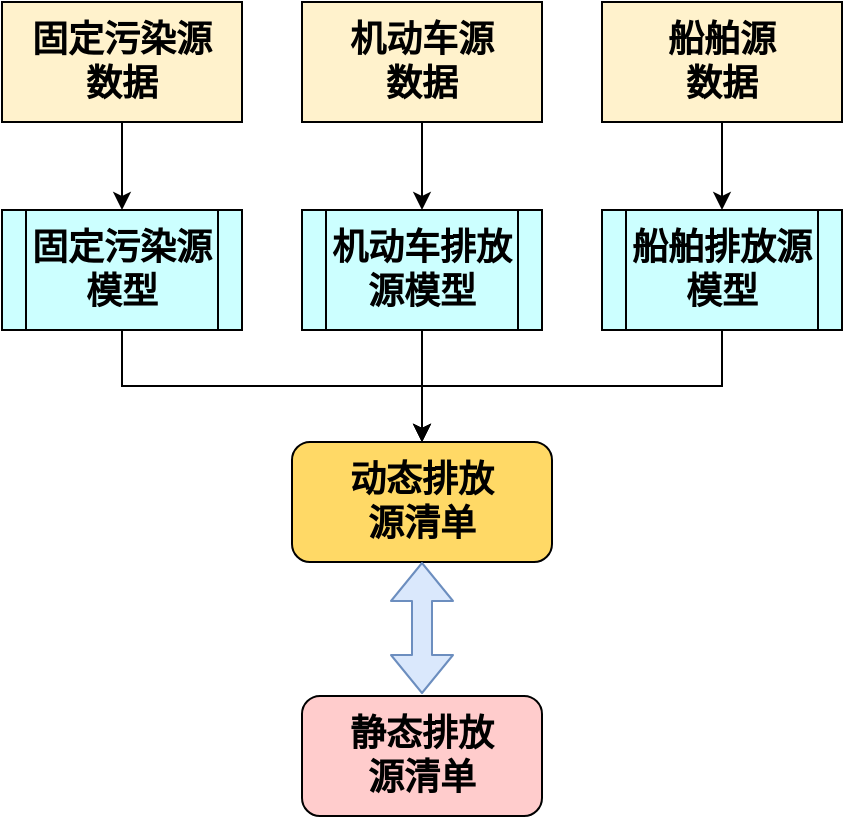 <mxfile version="13.10.3" type="github">
  <diagram id="FWDDS4uIH9WHmz4bbvrP" name="Page-1">
    <mxGraphModel dx="868" dy="425" grid="1" gridSize="10" guides="1" tooltips="1" connect="1" arrows="1" fold="1" page="1" pageScale="1" pageWidth="1169" pageHeight="827" math="0" shadow="0">
      <root>
        <mxCell id="0" />
        <mxCell id="1" parent="0" />
        <mxCell id="DmevM6awyIpqmhx9vNC1-2" value="&lt;font style=&quot;font-size: 18px&quot;&gt;&lt;b&gt;动态&lt;/b&gt;&lt;b&gt;排放&lt;br&gt;源清单&lt;/b&gt;&lt;b&gt;&lt;br&gt;&lt;/b&gt;&lt;/font&gt;" style="rounded=1;whiteSpace=wrap;html=1;fillColor=#FFD966;" vertex="1" parent="1">
          <mxGeometry x="335" y="530" width="130" height="60" as="geometry" />
        </mxCell>
        <mxCell id="DmevM6awyIpqmhx9vNC1-15" style="edgeStyle=orthogonalEdgeStyle;rounded=0;orthogonalLoop=1;jettySize=auto;html=1;exitX=0.5;exitY=1;exitDx=0;exitDy=0;entryX=0.5;entryY=0;entryDx=0;entryDy=0;" edge="1" parent="1" source="DmevM6awyIpqmhx9vNC1-4" target="DmevM6awyIpqmhx9vNC1-12">
          <mxGeometry relative="1" as="geometry" />
        </mxCell>
        <mxCell id="DmevM6awyIpqmhx9vNC1-4" value="&lt;b&gt;&lt;font style=&quot;font-size: 18px&quot;&gt;固定污染源&lt;br&gt;数据&lt;/font&gt;&lt;/b&gt;" style="rounded=0;whiteSpace=wrap;html=1;fillColor=#fff2cc;" vertex="1" parent="1">
          <mxGeometry x="190" y="310" width="120" height="60" as="geometry" />
        </mxCell>
        <mxCell id="DmevM6awyIpqmhx9vNC1-16" style="edgeStyle=orthogonalEdgeStyle;rounded=0;orthogonalLoop=1;jettySize=auto;html=1;exitX=0.5;exitY=1;exitDx=0;exitDy=0;entryX=0.5;entryY=0;entryDx=0;entryDy=0;" edge="1" parent="1" source="DmevM6awyIpqmhx9vNC1-6" target="DmevM6awyIpqmhx9vNC1-13">
          <mxGeometry relative="1" as="geometry" />
        </mxCell>
        <mxCell id="DmevM6awyIpqmhx9vNC1-6" value="&lt;font style=&quot;font-size: 18px&quot;&gt;&lt;b&gt;机动车源&lt;br&gt;数据&lt;br&gt;&lt;/b&gt;&lt;/font&gt;" style="rounded=0;whiteSpace=wrap;html=1;fillColor=#fff2cc;" vertex="1" parent="1">
          <mxGeometry x="340" y="310" width="120" height="60" as="geometry" />
        </mxCell>
        <mxCell id="DmevM6awyIpqmhx9vNC1-17" style="edgeStyle=orthogonalEdgeStyle;rounded=0;orthogonalLoop=1;jettySize=auto;html=1;exitX=0.5;exitY=1;exitDx=0;exitDy=0;entryX=0.5;entryY=0;entryDx=0;entryDy=0;" edge="1" parent="1" source="DmevM6awyIpqmhx9vNC1-8" target="DmevM6awyIpqmhx9vNC1-14">
          <mxGeometry relative="1" as="geometry" />
        </mxCell>
        <mxCell id="DmevM6awyIpqmhx9vNC1-8" value="&lt;font style=&quot;font-size: 18px&quot;&gt;&lt;b&gt;船舶源&lt;br&gt;数据&lt;br&gt;&lt;/b&gt;&lt;/font&gt;" style="rounded=0;whiteSpace=wrap;html=1;fillColor=#fff2cc;" vertex="1" parent="1">
          <mxGeometry x="490" y="310" width="120" height="60" as="geometry" />
        </mxCell>
        <mxCell id="DmevM6awyIpqmhx9vNC1-9" value="&lt;font style=&quot;font-size: 18px&quot;&gt;&lt;b&gt;静态排放&lt;br&gt;源清单&lt;/b&gt;&lt;/font&gt;" style="rounded=1;whiteSpace=wrap;html=1;fillColor=#FFCCCC;" vertex="1" parent="1">
          <mxGeometry x="340" y="657" width="120" height="60" as="geometry" />
        </mxCell>
        <mxCell id="DmevM6awyIpqmhx9vNC1-11" value="" style="shape=flexArrow;endArrow=classic;startArrow=classic;html=1;fillColor=#dae8fc;strokeColor=#6c8ebf;" edge="1" parent="1">
          <mxGeometry width="50" height="50" relative="1" as="geometry">
            <mxPoint x="400" y="656" as="sourcePoint" />
            <mxPoint x="400" y="590" as="targetPoint" />
          </mxGeometry>
        </mxCell>
        <mxCell id="DmevM6awyIpqmhx9vNC1-18" style="edgeStyle=orthogonalEdgeStyle;rounded=0;orthogonalLoop=1;jettySize=auto;html=1;exitX=0.5;exitY=1;exitDx=0;exitDy=0;entryX=0.5;entryY=0;entryDx=0;entryDy=0;" edge="1" parent="1" source="DmevM6awyIpqmhx9vNC1-12" target="DmevM6awyIpqmhx9vNC1-2">
          <mxGeometry relative="1" as="geometry" />
        </mxCell>
        <mxCell id="DmevM6awyIpqmhx9vNC1-12" value="&lt;font style=&quot;font-size: 18px&quot;&gt;&lt;b&gt;固定污染源&lt;br&gt;模型&lt;/b&gt;&lt;/font&gt;" style="shape=process;whiteSpace=wrap;html=1;backgroundOutline=1;fillColor=#CCFFFF;" vertex="1" parent="1">
          <mxGeometry x="190" y="414" width="120" height="60" as="geometry" />
        </mxCell>
        <mxCell id="DmevM6awyIpqmhx9vNC1-20" style="edgeStyle=orthogonalEdgeStyle;rounded=0;orthogonalLoop=1;jettySize=auto;html=1;exitX=0.5;exitY=1;exitDx=0;exitDy=0;" edge="1" parent="1" source="DmevM6awyIpqmhx9vNC1-13">
          <mxGeometry relative="1" as="geometry">
            <mxPoint x="400" y="530" as="targetPoint" />
          </mxGeometry>
        </mxCell>
        <mxCell id="DmevM6awyIpqmhx9vNC1-13" value="&lt;font style=&quot;font-size: 18px&quot;&gt;&lt;b&gt;机动车排放源模型&lt;/b&gt;&lt;/font&gt;" style="shape=process;whiteSpace=wrap;html=1;backgroundOutline=1;fillColor=#CCFFFF;" vertex="1" parent="1">
          <mxGeometry x="340" y="414" width="120" height="60" as="geometry" />
        </mxCell>
        <mxCell id="DmevM6awyIpqmhx9vNC1-19" style="edgeStyle=orthogonalEdgeStyle;rounded=0;orthogonalLoop=1;jettySize=auto;html=1;exitX=0.5;exitY=1;exitDx=0;exitDy=0;entryX=0.5;entryY=0;entryDx=0;entryDy=0;" edge="1" parent="1" source="DmevM6awyIpqmhx9vNC1-14" target="DmevM6awyIpqmhx9vNC1-2">
          <mxGeometry relative="1" as="geometry" />
        </mxCell>
        <mxCell id="DmevM6awyIpqmhx9vNC1-14" value="&lt;b&gt;&lt;font style=&quot;font-size: 18px&quot;&gt;船舶排放源&lt;br&gt;模型&lt;/font&gt;&lt;/b&gt;" style="shape=process;whiteSpace=wrap;html=1;backgroundOutline=1;fillColor=#CCFFFF;" vertex="1" parent="1">
          <mxGeometry x="490" y="414" width="120" height="60" as="geometry" />
        </mxCell>
      </root>
    </mxGraphModel>
  </diagram>
</mxfile>
